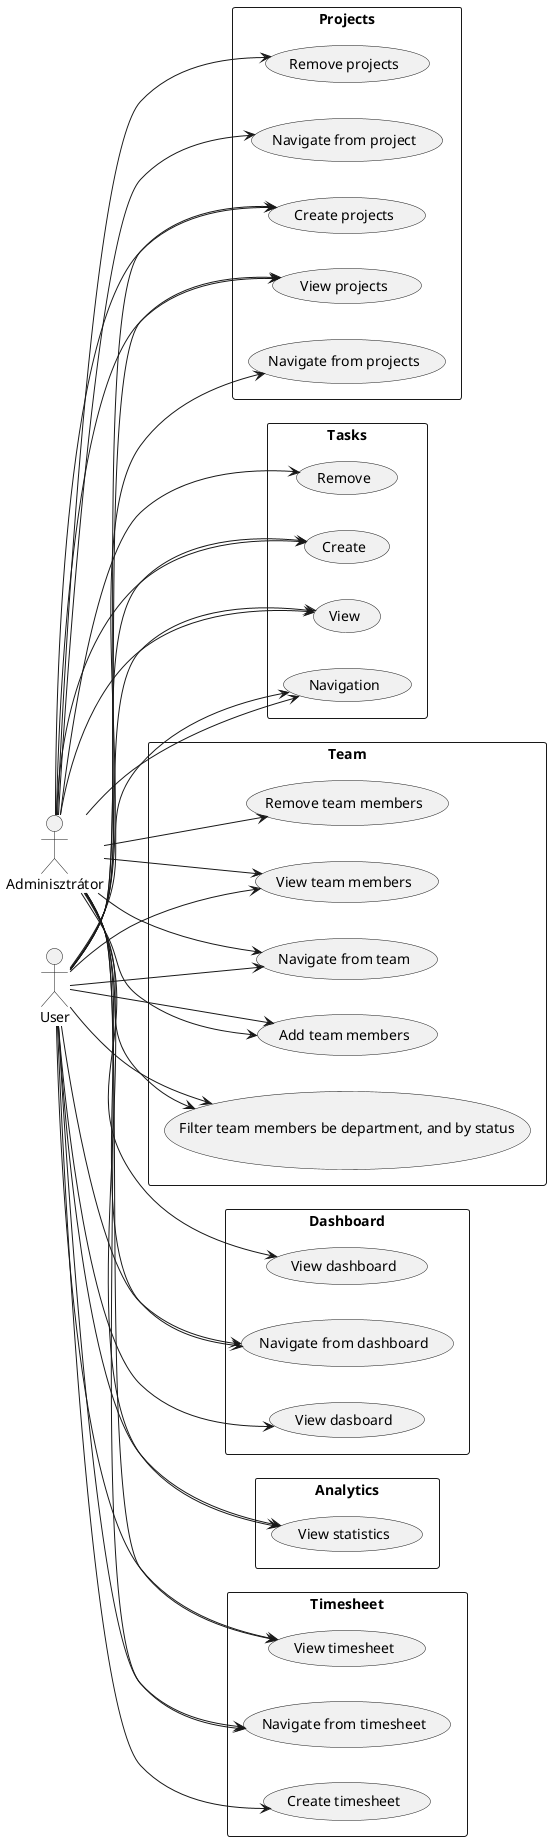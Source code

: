 @startuml
left to right direction
skinparam packageStyle rectangle
actor "User" as U
actor "Adminisztrátor" as A
rectangle "Dashboard" {
  U --> (View dasboard)
  U --> (Navigate from dashboard)
  A --> (View dashboard)
  A --> (Navigate from dashboard)
}

rectangle "Projects" {
  U --> (View projects)
  U --> (Navigate from projects)
  A --> (View projects)
  A --> (Navigate from project)
  U --> (Create projects)
  A --> (Create projects)
  A --> (Remove projects)
}

rectangle "Tasks" {
  U --> (View)
  U --> (Navigation)
  A --> (View)
  A --> (Navigation)
  U --> (Create)
  A --> (Create)
  A --> (Remove)
}

rectangle "Timesheet" {
  U --> (View timesheet)
  U --> (Navigate from timesheet)
  A --> (View timesheet)
  A --> (Navigate from timesheet)
  U --> (Create timesheet)
}

rectangle "Team" {
  U --> (View team members)
  U --> (Navigate from team)
  A --> (View team members)
  A --> (Navigate from team)
  U --> (Add team members)
  A --> (Add team members)
  U --> (Filter team members be department, and by status)
  A --> (Filter team members be department, and by status)
  A --> (Remove team members)
}

rectangle "Analytics" {
  U --> (View statistics)
  A --> (View statistics)
}
@enduml